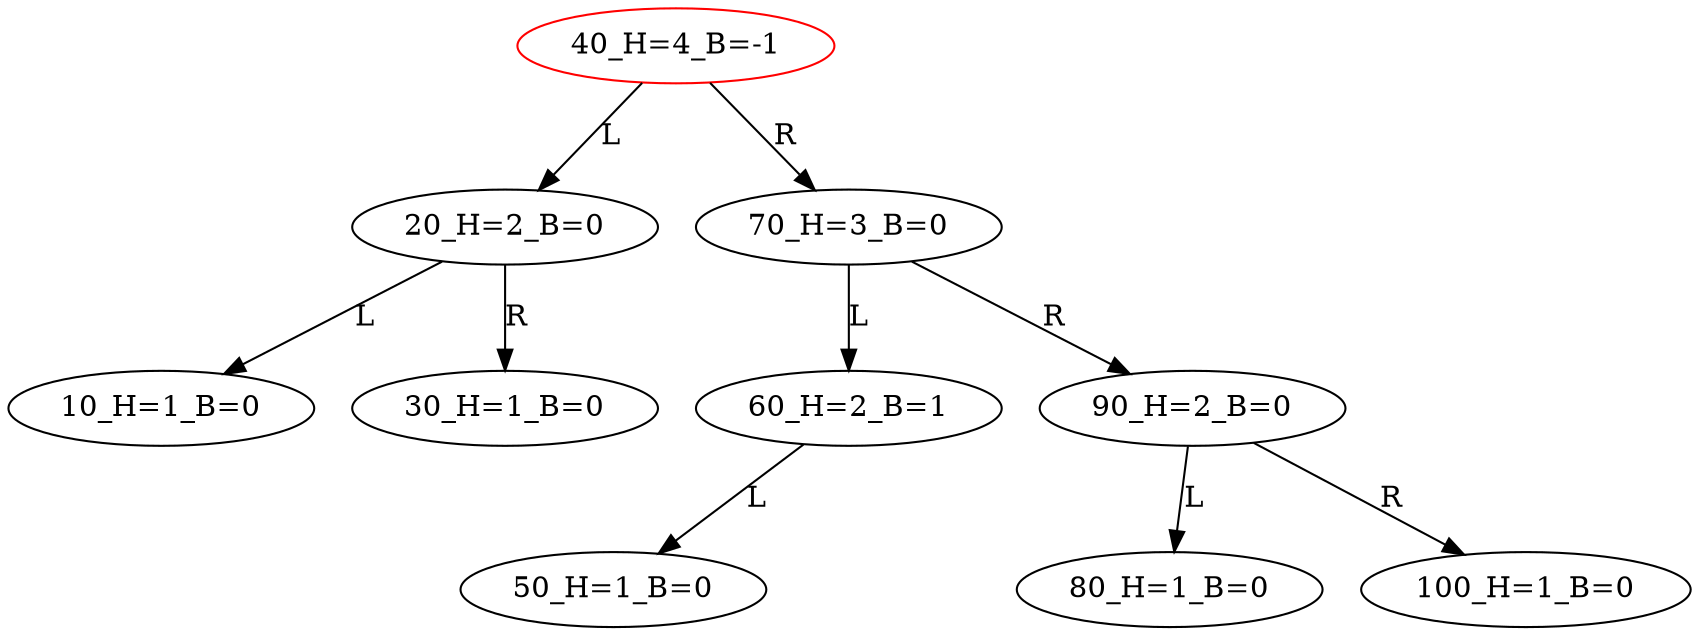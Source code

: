 digraph BiTreeBiTreeInsert {
"40_H=4_B=-1" -> {"20_H=2_B=0"} [label="L"]
"40_H=4_B=-1" -> {"70_H=3_B=0"} [label="R"]
"20_H=2_B=0" -> {"10_H=1_B=0"} [label="L"]
"20_H=2_B=0" -> {"30_H=1_B=0"} [label="R"]
"70_H=3_B=0" -> {"60_H=2_B=1"} [label="L"]
"70_H=3_B=0" -> {"90_H=2_B=0"} [label="R"]
"60_H=2_B=1" -> {"50_H=1_B=0"} [label="L"]
"60_H=2_B=1" -> {"HD0"} [label="L"] [style=invis]
"HD0" [style=invis]
"90_H=2_B=0" -> {"80_H=1_B=0"} [label="L"]
"90_H=2_B=0" -> {"100_H=1_B=0"} [label="R"]
"40_H=4_B=-1" [color=red]
"20_H=2_B=0"
"10_H=1_B=0"
"30_H=1_B=0"
"70_H=3_B=0"
"60_H=2_B=1"
"50_H=1_B=0"
"90_H=2_B=0"
"80_H=1_B=0"
"100_H=1_B=0"
}
